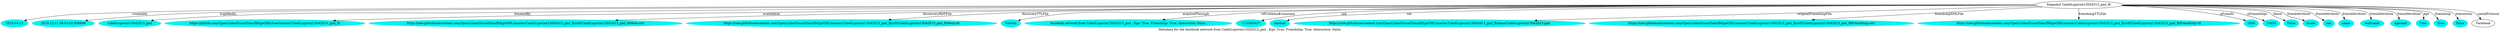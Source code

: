 digraph  {
	graph [label="Metadata for the facebook network from CalebLuporini13042013_gml . Ego: True. Friendship: True. Interaction: False."];
	node [label="\N"];
	48	 [color="#02F3F1",
		label="2013-04-13",
		style=filled];
	"Snapshot CalebLuporini13042013_gml_fb" -> 48	 [label=createdAt];
	49	 [color="#02F3F1",
		label="2015-12-11 08:03:02.856649",
		style=filled];
	"Snapshot CalebLuporini13042013_gml_fb" -> 49	 [label=triplifiedIn];
	50	 [color="#02F3F1",
		label=CalebLuporini13042013_gml,
		style=filled];
	"Snapshot CalebLuporini13042013_gml_fb" -> 50	 [label=donatedBy];
	51	 [color="#02F3F1",
		label="https://github.com/OpenLinkedSocialData/fbEgoGML/tree/master/CalebLuporini13042013_gml_fb",
		style=filled];
	"Snapshot CalebLuporini13042013_gml_fb" -> 51	 [label=availableAt];
	52	 [color="#02F3F1",
		label="https://raw.githubusercontent.com/OpenLinkedSocialData/fbEgoGML/master/CalebLuporini13042013_gml_fb/rdf/CalebLuporini13042013_gml_\
fbMeta.owl",
		style=filled];
	"Snapshot CalebLuporini13042013_gml_fb" -> 52	 [label=discorveryRDFFile];
	53	 [color="#02F3F1",
		label="https://raw.githubusercontent.com/OpenLinkedSocialData/fbEgoGML/master/CalebLuporini13042013_gml_fb/rdf/CalebLuporini13042013_gml_\
fbMeta.ttl",
		style=filled];
	"Snapshot CalebLuporini13042013_gml_fb" -> 53	 [label=discoveryTTLFile];
	54	 [color="#02F3F1",
		label=Netvizz,
		style=filled];
	"Snapshot CalebLuporini13042013_gml_fb" -> 54	 [label=acquiredThrough];
	55	 [color="#02F3F1",
		label="facebook network from CalebLuporini13042013_gml . Ego: True. Friendship: True. Interaction: False.",
		style=filled];
	"Snapshot CalebLuporini13042013_gml_fb" -> 55	 [label="rdf-schema#comment"];
	56	 [color="#02F3F1",
		label=1110305437,
		style=filled];
	"Snapshot CalebLuporini13042013_gml_fb" -> 56	 [label=uid];
	57	 [color="#02F3F1",
		label=calebml,
		style=filled];
	"Snapshot CalebLuporini13042013_gml_fb" -> 57	 [label=sid];
	58	 [color="#02F3F1",
		label="https://raw.githubusercontent.com/OpenLinkedSocialData/fbEgoGML/master/CalebLuporini13042013_gml_fb/base/CalebLuporini13042013.gml",
		style=filled];
	"Snapshot CalebLuporini13042013_gml_fb" -> 58	 [label=originalFriendshipFile];
	59	 [color="#02F3F1",
		label="https://raw.githubusercontent.com/OpenLinkedSocialData/fbEgoGML/master/CalebLuporini13042013_gml_fb/rdf/CalebLuporini13042013_gml_\
fbFriendship.owl",
		style=filled];
	"Snapshot CalebLuporini13042013_gml_fb" -> 59	 [label=friendshipXMLFile];
	60	 [color="#02F3F1",
		label="https://raw.githubusercontent.com/OpenLinkedSocialData/fbEgoGML/master/CalebLuporini13042013_gml_fb/rdf/CalebLuporini13042013_gml_\
fbFriendship.ttl",
		style=filled];
	"Snapshot CalebLuporini13042013_gml_fb" -> 60	 [label=friendshipTTLFile];
	61	 [color="#02F3F1",
		label=1050,
		style=filled];
	"Snapshot CalebLuporini13042013_gml_fb" -> 61	 [label=nFriends];
	62	 [color="#02F3F1",
		label=24653,
		style=filled];
	"Snapshot CalebLuporini13042013_gml_fb" -> 62	 [label=nFriendships];
	63	 [color="#02F3F1",
		label=False,
		style=filled];
	"Snapshot CalebLuporini13042013_gml_fb" -> 63	 [label=fAnon];
	64	 [color="#02F3F1",
		label=locale,
		style=filled];
	"Snapshot CalebLuporini13042013_gml_fb" -> 64	 [label=friendAttribute];
	65	 [color="#02F3F1",
		label=sex,
		style=filled];
	"Snapshot CalebLuporini13042013_gml_fb" -> 65	 [label=friendAttribute];
	66	 [color="#02F3F1",
		label=name,
		style=filled];
	"Snapshot CalebLuporini13042013_gml_fb" -> 66	 [label=friendAttribute];
	67	 [color="#02F3F1",
		label=wallcount,
		style=filled];
	"Snapshot CalebLuporini13042013_gml_fb" -> 67	 [label=friendAttribute];
	68	 [color="#02F3F1",
		label=agerank,
		style=filled];
	"Snapshot CalebLuporini13042013_gml_fb" -> 68	 [label=friendAttribute];
	69	 [color="#02F3F1",
		label=True,
		style=filled];
	"Snapshot CalebLuporini13042013_gml_fb" -> 69	 [label=ego];
	70	 [color="#02F3F1",
		label=True,
		style=filled];
	"Snapshot CalebLuporini13042013_gml_fb" -> 70	 [label=friendship];
	71	 [color="#02F3F1",
		label=False,
		style=filled];
	"Snapshot CalebLuporini13042013_gml_fb" -> 71	 [label=interaction];
	"Snapshot CalebLuporini13042013_gml_fb" -> Facebook	 [label=socialProtocol];
}
